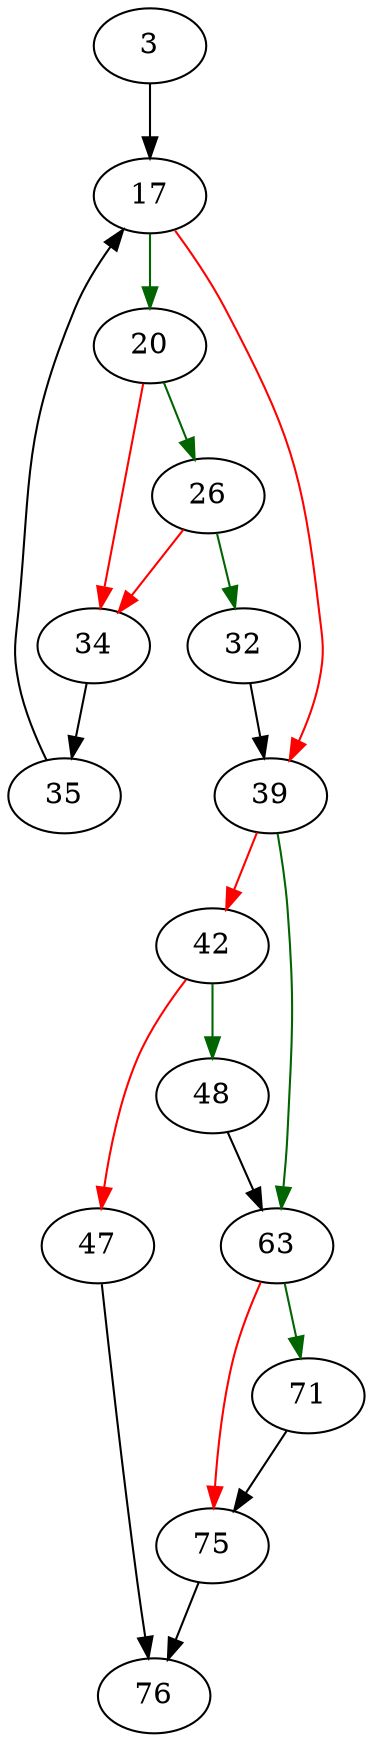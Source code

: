 strict digraph "setSharedCacheTableLock" {
	// Node definitions.
	3 [entry=true];
	17;
	20;
	39;
	26;
	34;
	32;
	35;
	63;
	42;
	48;
	47;
	76;
	71;
	75;

	// Edge definitions.
	3 -> 17;
	17 -> 20 [
		color=darkgreen
		cond=true
	];
	17 -> 39 [
		color=red
		cond=false
	];
	20 -> 26 [
		color=darkgreen
		cond=true
	];
	20 -> 34 [
		color=red
		cond=false
	];
	39 -> 63 [
		color=darkgreen
		cond=true
	];
	39 -> 42 [
		color=red
		cond=false
	];
	26 -> 34 [
		color=red
		cond=false
	];
	26 -> 32 [
		color=darkgreen
		cond=true
	];
	34 -> 35;
	32 -> 39;
	35 -> 17;
	63 -> 71 [
		color=darkgreen
		cond=true
	];
	63 -> 75 [
		color=red
		cond=false
	];
	42 -> 48 [
		color=darkgreen
		cond=true
	];
	42 -> 47 [
		color=red
		cond=false
	];
	48 -> 63;
	47 -> 76;
	71 -> 75;
	75 -> 76;
}